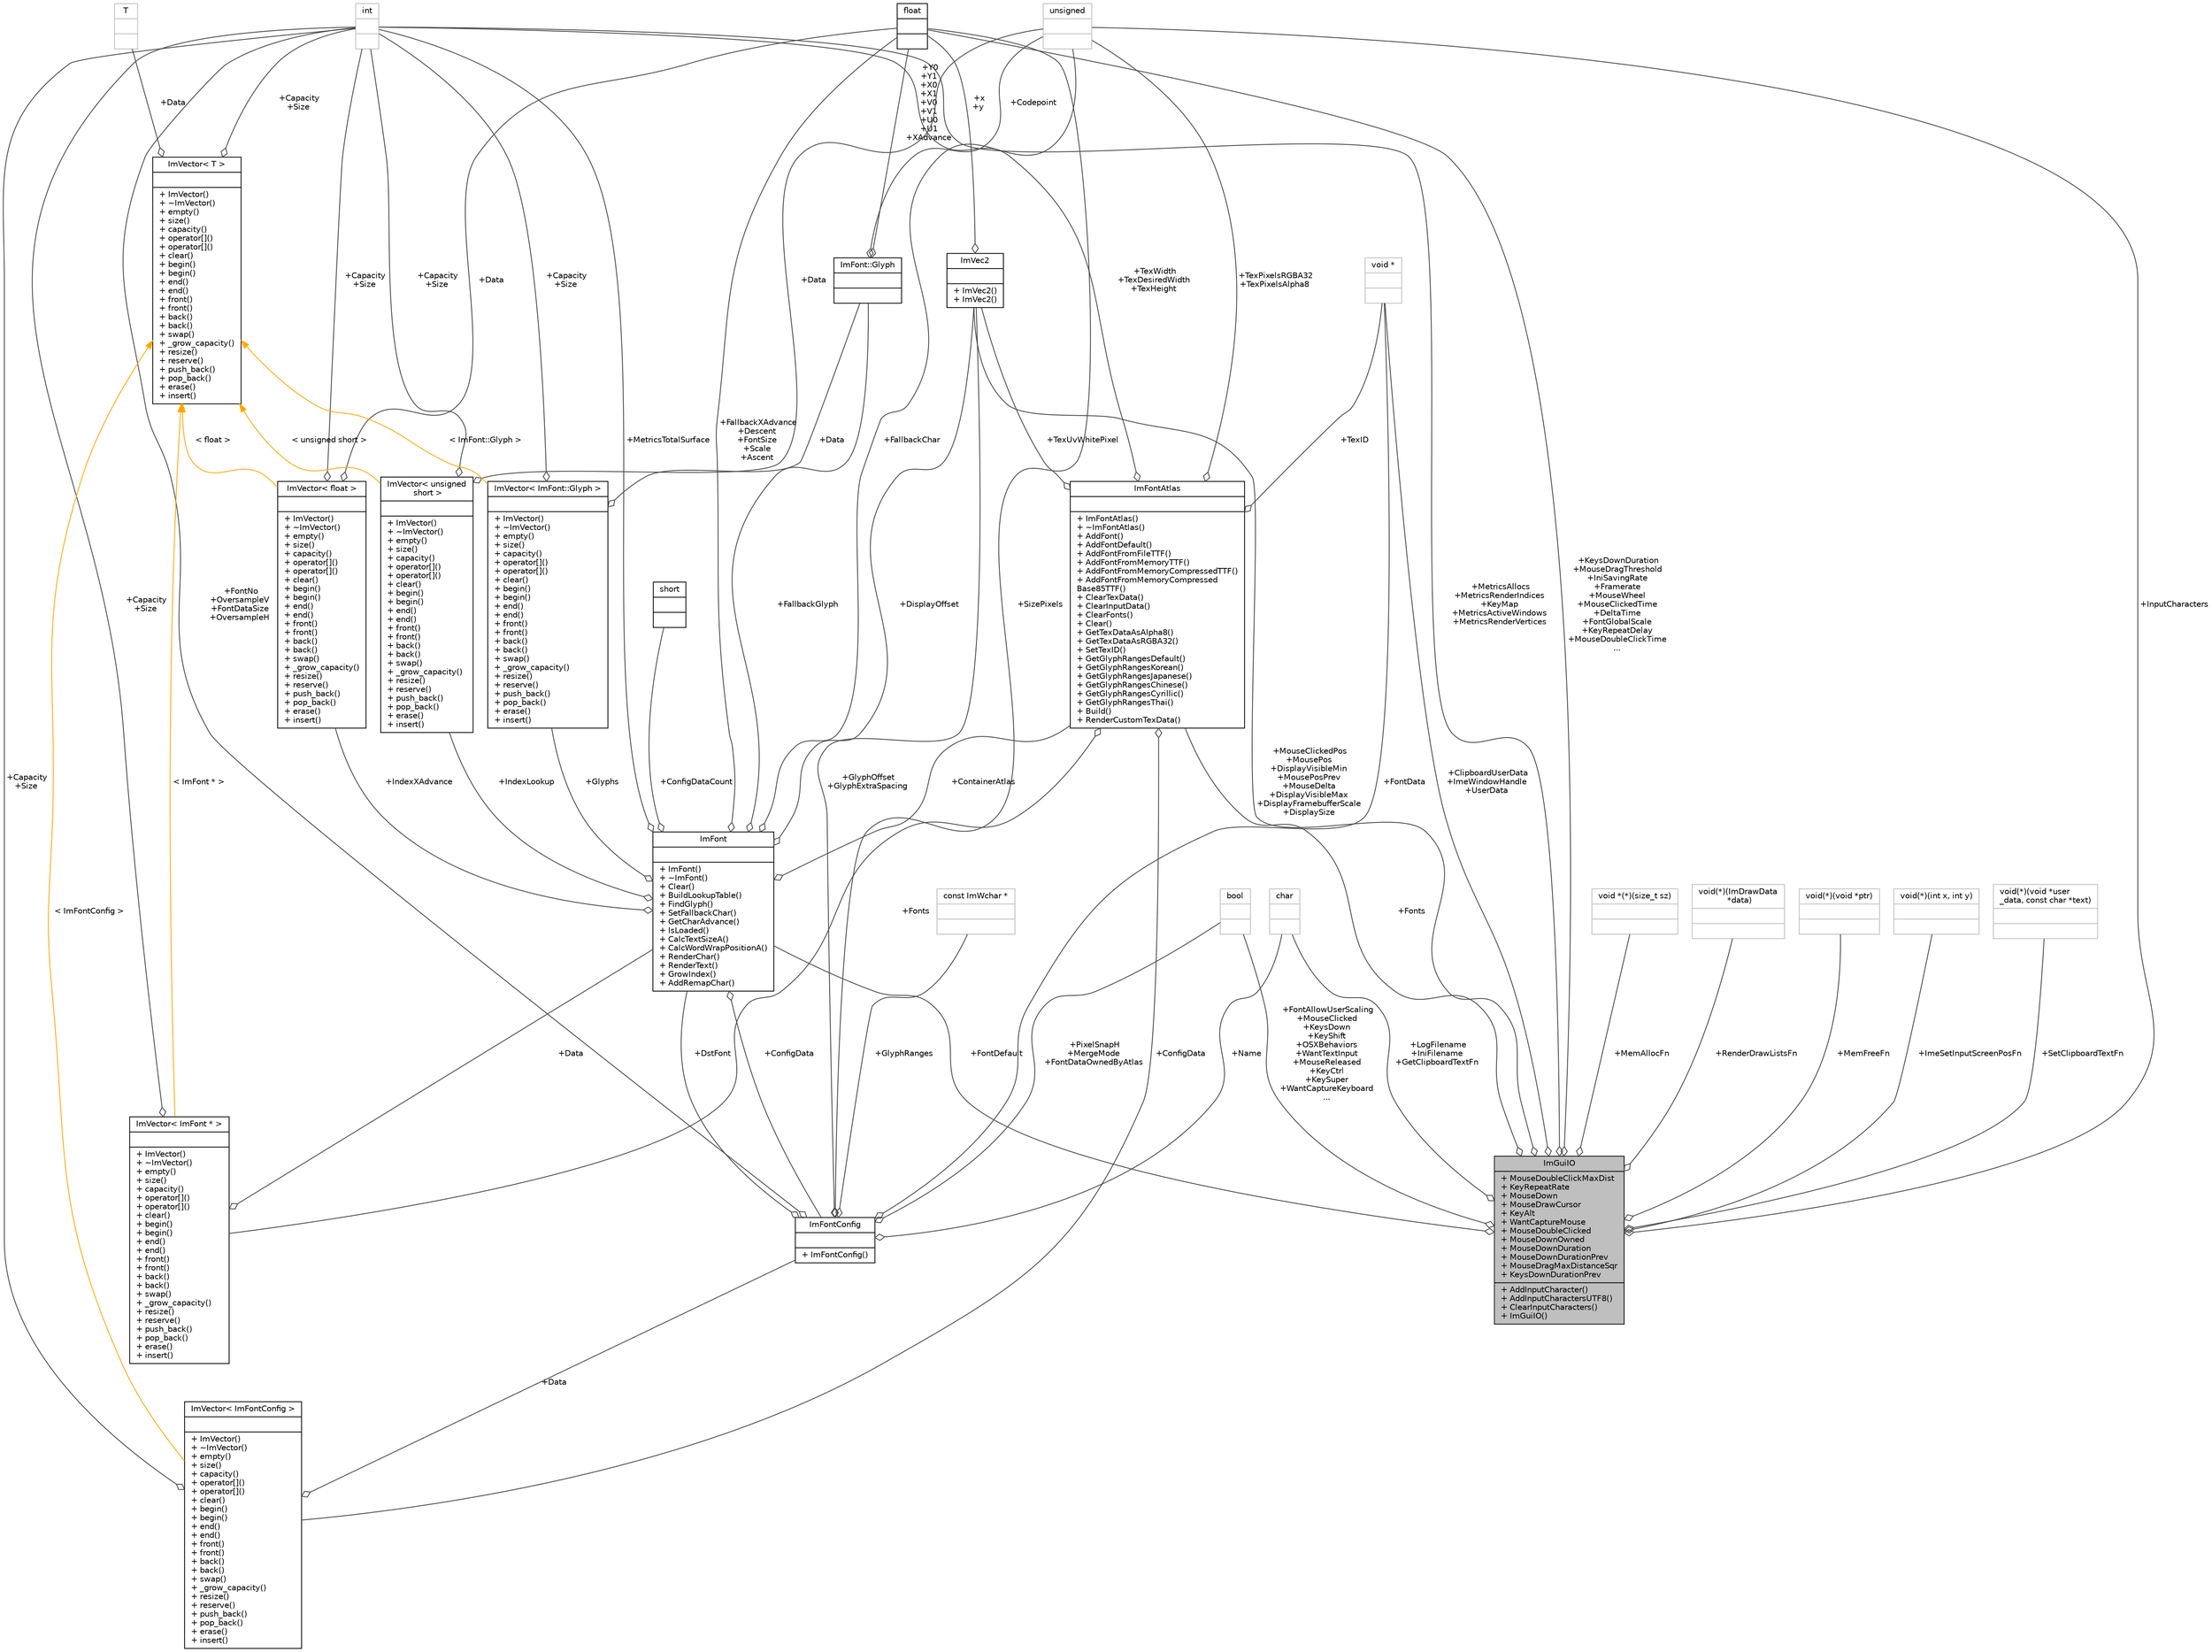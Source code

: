 digraph "ImGuiIO"
{
 // INTERACTIVE_SVG=YES
  bgcolor="transparent";
  edge [fontname="Helvetica",fontsize="10",labelfontname="Helvetica",labelfontsize="10"];
  node [fontname="Helvetica",fontsize="10",shape=record];
  Node1 [label="{ImGuiIO\n|+ MouseDoubleClickMaxDist\l+ KeyRepeatRate\l+ MouseDown\l+ MouseDrawCursor\l+ KeyAlt\l+ WantCaptureMouse\l+ MouseDoubleClicked\l+ MouseDownOwned\l+ MouseDownDuration\l+ MouseDownDurationPrev\l+ MouseDragMaxDistanceSqr\l+ KeysDownDurationPrev\l|+ AddInputCharacter()\l+ AddInputCharactersUTF8()\l+ ClearInputCharacters()\l+ ImGuiIO()\l}",height=0.2,width=0.4,color="black", fillcolor="grey75", style="filled" fontcolor="black"];
  Node2 -> Node1 [color="grey25",fontsize="10",style="solid",label=" +MouseClickedPos\n+MousePos\n+DisplayVisibleMin\n+MousePosPrev\n+MouseDelta\n+DisplayVisibleMax\n+DisplayFramebufferScale\n+DisplaySize" ,arrowhead="odiamond",fontname="Helvetica"];
  Node2 [label="{ImVec2\n||+ ImVec2()\l+ ImVec2()\l}",height=0.2,width=0.4,color="black",URL="$d3/dc2/structImVec2.html"];
  Node3 -> Node2 [color="grey25",fontsize="10",style="solid",label=" +x\n+y" ,arrowhead="odiamond",fontname="Helvetica"];
  Node3 [label="{float\n||}",height=0.2,width=0.4,color="black",URL="$d4/dc3/classfloat.html"];
  Node4 -> Node1 [color="grey25",fontsize="10",style="solid",label=" +LogFilename\n+IniFilename\n+GetClipboardTextFn" ,arrowhead="odiamond",fontname="Helvetica"];
  Node4 [label="{char\n||}",height=0.2,width=0.4,color="grey75"];
  Node3 -> Node1 [color="grey25",fontsize="10",style="solid",label=" +KeysDownDuration\n+MouseDragThreshold\n+IniSavingRate\n+Framerate\n+MouseWheel\n+MouseClickedTime\n+DeltaTime\n+FontGlobalScale\n+KeyRepeatDelay\n+MouseDoubleClickTime\n..." ,arrowhead="odiamond",fontname="Helvetica"];
  Node5 -> Node1 [color="grey25",fontsize="10",style="solid",label=" +Fonts" ,arrowhead="odiamond",fontname="Helvetica"];
  Node5 [label="{ImFontAtlas\n||+ ImFontAtlas()\l+ ~ImFontAtlas()\l+ AddFont()\l+ AddFontDefault()\l+ AddFontFromFileTTF()\l+ AddFontFromMemoryTTF()\l+ AddFontFromMemoryCompressedTTF()\l+ AddFontFromMemoryCompressed\lBase85TTF()\l+ ClearTexData()\l+ ClearInputData()\l+ ClearFonts()\l+ Clear()\l+ GetTexDataAsAlpha8()\l+ GetTexDataAsRGBA32()\l+ SetTexID()\l+ GetGlyphRangesDefault()\l+ GetGlyphRangesKorean()\l+ GetGlyphRangesJapanese()\l+ GetGlyphRangesChinese()\l+ GetGlyphRangesCyrillic()\l+ GetGlyphRangesThai()\l+ Build()\l+ RenderCustomTexData()\l}",height=0.2,width=0.4,color="black",URL="$dc/d21/structImFontAtlas.html"];
  Node6 -> Node5 [color="grey25",fontsize="10",style="solid",label=" +Fonts" ,arrowhead="odiamond",fontname="Helvetica"];
  Node6 [label="{ImVector\< ImFont * \>\n||+ ImVector()\l+ ~ImVector()\l+ empty()\l+ size()\l+ capacity()\l+ operator[]()\l+ operator[]()\l+ clear()\l+ begin()\l+ begin()\l+ end()\l+ end()\l+ front()\l+ front()\l+ back()\l+ back()\l+ swap()\l+ _grow_capacity()\l+ resize()\l+ reserve()\l+ push_back()\l+ pop_back()\l+ erase()\l+ insert()\l}",height=0.2,width=0.4,color="black",URL="$d3/d32/classImVector.html"];
  Node7 -> Node6 [color="grey25",fontsize="10",style="solid",label=" +Capacity\n+Size" ,arrowhead="odiamond",fontname="Helvetica"];
  Node7 [label="{int\n||}",height=0.2,width=0.4,color="grey75"];
  Node8 -> Node6 [color="grey25",fontsize="10",style="solid",label=" +Data" ,arrowhead="odiamond",fontname="Helvetica"];
  Node8 [label="{ImFont\n||+ ImFont()\l+ ~ImFont()\l+ Clear()\l+ BuildLookupTable()\l+ FindGlyph()\l+ SetFallbackChar()\l+ GetCharAdvance()\l+ IsLoaded()\l+ CalcTextSizeA()\l+ CalcWordWrapPositionA()\l+ RenderChar()\l+ RenderText()\l+ GrowIndex()\l+ AddRemapChar()\l}",height=0.2,width=0.4,color="black",URL="$dd/d61/structImFont.html"];
  Node9 -> Node8 [color="grey25",fontsize="10",style="solid",label=" +FallbackGlyph" ,arrowhead="odiamond",fontname="Helvetica"];
  Node9 [label="{ImFont::Glyph\n||}",height=0.2,width=0.4,color="black",URL="$d2/d82/structImFont_1_1Glyph.html"];
  Node3 -> Node9 [color="grey25",fontsize="10",style="solid",label=" +Y0\n+Y1\n+X0\n+X1\n+V0\n+V1\n+U0\n+U1\n+XAdvance" ,arrowhead="odiamond",fontname="Helvetica"];
  Node10 -> Node9 [color="grey25",fontsize="10",style="solid",label=" +Codepoint" ,arrowhead="odiamond",fontname="Helvetica"];
  Node10 [label="{unsigned\n||}",height=0.2,width=0.4,color="grey75"];
  Node2 -> Node8 [color="grey25",fontsize="10",style="solid",label=" +DisplayOffset" ,arrowhead="odiamond",fontname="Helvetica"];
  Node11 -> Node8 [color="grey25",fontsize="10",style="solid",label=" +Glyphs" ,arrowhead="odiamond",fontname="Helvetica"];
  Node11 [label="{ImVector\< ImFont::Glyph \>\n||+ ImVector()\l+ ~ImVector()\l+ empty()\l+ size()\l+ capacity()\l+ operator[]()\l+ operator[]()\l+ clear()\l+ begin()\l+ begin()\l+ end()\l+ end()\l+ front()\l+ front()\l+ back()\l+ back()\l+ swap()\l+ _grow_capacity()\l+ resize()\l+ reserve()\l+ push_back()\l+ pop_back()\l+ erase()\l+ insert()\l}",height=0.2,width=0.4,color="black",URL="$d3/d32/classImVector.html"];
  Node9 -> Node11 [color="grey25",fontsize="10",style="solid",label=" +Data" ,arrowhead="odiamond",fontname="Helvetica"];
  Node7 -> Node11 [color="grey25",fontsize="10",style="solid",label=" +Capacity\n+Size" ,arrowhead="odiamond",fontname="Helvetica"];
  Node12 -> Node11 [dir="back",color="orange",fontsize="10",style="solid",label=" \< ImFont::Glyph \>" ,fontname="Helvetica"];
  Node12 [label="{ImVector\< T \>\n||+ ImVector()\l+ ~ImVector()\l+ empty()\l+ size()\l+ capacity()\l+ operator[]()\l+ operator[]()\l+ clear()\l+ begin()\l+ begin()\l+ end()\l+ end()\l+ front()\l+ front()\l+ back()\l+ back()\l+ swap()\l+ _grow_capacity()\l+ resize()\l+ reserve()\l+ push_back()\l+ pop_back()\l+ erase()\l+ insert()\l}",height=0.2,width=0.4,color="black",URL="$d3/d32/classImVector.html"];
  Node7 -> Node12 [color="grey25",fontsize="10",style="solid",label=" +Capacity\n+Size" ,arrowhead="odiamond",fontname="Helvetica"];
  Node13 -> Node12 [color="grey25",fontsize="10",style="solid",label=" +Data" ,arrowhead="odiamond",fontname="Helvetica"];
  Node13 [label="{T\n||}",height=0.2,width=0.4,color="grey75"];
  Node14 -> Node8 [color="grey25",fontsize="10",style="solid",label=" +IndexLookup" ,arrowhead="odiamond",fontname="Helvetica"];
  Node14 [label="{ImVector\< unsigned\l short \>\n||+ ImVector()\l+ ~ImVector()\l+ empty()\l+ size()\l+ capacity()\l+ operator[]()\l+ operator[]()\l+ clear()\l+ begin()\l+ begin()\l+ end()\l+ end()\l+ front()\l+ front()\l+ back()\l+ back()\l+ swap()\l+ _grow_capacity()\l+ resize()\l+ reserve()\l+ push_back()\l+ pop_back()\l+ erase()\l+ insert()\l}",height=0.2,width=0.4,color="black",URL="$d3/d32/classImVector.html"];
  Node7 -> Node14 [color="grey25",fontsize="10",style="solid",label=" +Capacity\n+Size" ,arrowhead="odiamond",fontname="Helvetica"];
  Node10 -> Node14 [color="grey25",fontsize="10",style="solid",label=" +Data" ,arrowhead="odiamond",fontname="Helvetica"];
  Node12 -> Node14 [dir="back",color="orange",fontsize="10",style="solid",label=" \< unsigned short \>" ,fontname="Helvetica"];
  Node15 -> Node8 [color="grey25",fontsize="10",style="solid",label=" +ConfigDataCount" ,arrowhead="odiamond",fontname="Helvetica"];
  Node15 [label="{short\n||}",height=0.2,width=0.4,color="black",URL="$dc/d10/classshort.html"];
  Node3 -> Node8 [color="grey25",fontsize="10",style="solid",label=" +FallbackXAdvance\n+Descent\n+FontSize\n+Scale\n+Ascent" ,arrowhead="odiamond",fontname="Helvetica"];
  Node16 -> Node8 [color="grey25",fontsize="10",style="solid",label=" +ConfigData" ,arrowhead="odiamond",fontname="Helvetica"];
  Node16 [label="{ImFontConfig\n||+ ImFontConfig()\l}",height=0.2,width=0.4,color="black",URL="$df/d67/structImFontConfig.html"];
  Node2 -> Node16 [color="grey25",fontsize="10",style="solid",label=" +GlyphOffset\n+GlyphExtraSpacing" ,arrowhead="odiamond",fontname="Helvetica"];
  Node4 -> Node16 [color="grey25",fontsize="10",style="solid",label=" +Name" ,arrowhead="odiamond",fontname="Helvetica"];
  Node3 -> Node16 [color="grey25",fontsize="10",style="solid",label=" +SizePixels" ,arrowhead="odiamond",fontname="Helvetica"];
  Node17 -> Node16 [color="grey25",fontsize="10",style="solid",label=" +GlyphRanges" ,arrowhead="odiamond",fontname="Helvetica"];
  Node17 [label="{const ImWchar *\n||}",height=0.2,width=0.4,color="grey75"];
  Node7 -> Node16 [color="grey25",fontsize="10",style="solid",label=" +FontNo\n+OversampleV\n+FontDataSize\n+OversampleH" ,arrowhead="odiamond",fontname="Helvetica"];
  Node18 -> Node16 [color="grey25",fontsize="10",style="solid",label=" +PixelSnapH\n+MergeMode\n+FontDataOwnedByAtlas" ,arrowhead="odiamond",fontname="Helvetica"];
  Node18 [label="{bool\n||}",height=0.2,width=0.4,color="grey75"];
  Node8 -> Node16 [color="grey25",fontsize="10",style="solid",label=" +DstFont" ,arrowhead="odiamond",fontname="Helvetica"];
  Node19 -> Node16 [color="grey25",fontsize="10",style="solid",label=" +FontData" ,arrowhead="odiamond",fontname="Helvetica"];
  Node19 [label="{void *\n||}",height=0.2,width=0.4,color="grey75"];
  Node7 -> Node8 [color="grey25",fontsize="10",style="solid",label=" +MetricsTotalSurface" ,arrowhead="odiamond",fontname="Helvetica"];
  Node5 -> Node8 [color="grey25",fontsize="10",style="solid",label=" +ContainerAtlas" ,arrowhead="odiamond",fontname="Helvetica"];
  Node10 -> Node8 [color="grey25",fontsize="10",style="solid",label=" +FallbackChar" ,arrowhead="odiamond",fontname="Helvetica"];
  Node20 -> Node8 [color="grey25",fontsize="10",style="solid",label=" +IndexXAdvance" ,arrowhead="odiamond",fontname="Helvetica"];
  Node20 [label="{ImVector\< float \>\n||+ ImVector()\l+ ~ImVector()\l+ empty()\l+ size()\l+ capacity()\l+ operator[]()\l+ operator[]()\l+ clear()\l+ begin()\l+ begin()\l+ end()\l+ end()\l+ front()\l+ front()\l+ back()\l+ back()\l+ swap()\l+ _grow_capacity()\l+ resize()\l+ reserve()\l+ push_back()\l+ pop_back()\l+ erase()\l+ insert()\l}",height=0.2,width=0.4,color="black",URL="$d3/d32/classImVector.html"];
  Node3 -> Node20 [color="grey25",fontsize="10",style="solid",label=" +Data" ,arrowhead="odiamond",fontname="Helvetica"];
  Node7 -> Node20 [color="grey25",fontsize="10",style="solid",label=" +Capacity\n+Size" ,arrowhead="odiamond",fontname="Helvetica"];
  Node12 -> Node20 [dir="back",color="orange",fontsize="10",style="solid",label=" \< float \>" ,fontname="Helvetica"];
  Node12 -> Node6 [dir="back",color="orange",fontsize="10",style="solid",label=" \< ImFont * \>" ,fontname="Helvetica"];
  Node2 -> Node5 [color="grey25",fontsize="10",style="solid",label=" +TexUvWhitePixel" ,arrowhead="odiamond",fontname="Helvetica"];
  Node7 -> Node5 [color="grey25",fontsize="10",style="solid",label=" +TexWidth\n+TexDesiredWidth\n+TexHeight" ,arrowhead="odiamond",fontname="Helvetica"];
  Node21 -> Node5 [color="grey25",fontsize="10",style="solid",label=" +ConfigData" ,arrowhead="odiamond",fontname="Helvetica"];
  Node21 [label="{ImVector\< ImFontConfig \>\n||+ ImVector()\l+ ~ImVector()\l+ empty()\l+ size()\l+ capacity()\l+ operator[]()\l+ operator[]()\l+ clear()\l+ begin()\l+ begin()\l+ end()\l+ end()\l+ front()\l+ front()\l+ back()\l+ back()\l+ swap()\l+ _grow_capacity()\l+ resize()\l+ reserve()\l+ push_back()\l+ pop_back()\l+ erase()\l+ insert()\l}",height=0.2,width=0.4,color="black",URL="$d3/d32/classImVector.html"];
  Node16 -> Node21 [color="grey25",fontsize="10",style="solid",label=" +Data" ,arrowhead="odiamond",fontname="Helvetica"];
  Node7 -> Node21 [color="grey25",fontsize="10",style="solid",label=" +Capacity\n+Size" ,arrowhead="odiamond",fontname="Helvetica"];
  Node12 -> Node21 [dir="back",color="orange",fontsize="10",style="solid",label=" \< ImFontConfig \>" ,fontname="Helvetica"];
  Node10 -> Node5 [color="grey25",fontsize="10",style="solid",label=" +TexPixelsRGBA32\n+TexPixelsAlpha8" ,arrowhead="odiamond",fontname="Helvetica"];
  Node19 -> Node5 [color="grey25",fontsize="10",style="solid",label=" +TexID" ,arrowhead="odiamond",fontname="Helvetica"];
  Node7 -> Node1 [color="grey25",fontsize="10",style="solid",label=" +MetricsAllocs\n+MetricsRenderIndices\n+KeyMap\n+MetricsActiveWindows\n+MetricsRenderVertices" ,arrowhead="odiamond",fontname="Helvetica"];
  Node22 -> Node1 [color="grey25",fontsize="10",style="solid",label=" +MemAllocFn" ,arrowhead="odiamond",fontname="Helvetica"];
  Node22 [label="{void *(*)(size_t sz)\n||}",height=0.2,width=0.4,color="grey75"];
  Node18 -> Node1 [color="grey25",fontsize="10",style="solid",label=" +FontAllowUserScaling\n+MouseClicked\n+KeysDown\n+KeyShift\n+OSXBehaviors\n+WantTextInput\n+MouseReleased\n+KeyCtrl\n+KeySuper\n+WantCaptureKeyboard\n..." ,arrowhead="odiamond",fontname="Helvetica"];
  Node23 -> Node1 [color="grey25",fontsize="10",style="solid",label=" +RenderDrawListsFn" ,arrowhead="odiamond",fontname="Helvetica"];
  Node23 [label="{void(*)(ImDrawData\l *data)\n||}",height=0.2,width=0.4,color="grey75"];
  Node10 -> Node1 [color="grey25",fontsize="10",style="solid",label=" +InputCharacters" ,arrowhead="odiamond",fontname="Helvetica"];
  Node24 -> Node1 [color="grey25",fontsize="10",style="solid",label=" +MemFreeFn" ,arrowhead="odiamond",fontname="Helvetica"];
  Node24 [label="{void(*)(void *ptr)\n||}",height=0.2,width=0.4,color="grey75"];
  Node8 -> Node1 [color="grey25",fontsize="10",style="solid",label=" +FontDefault" ,arrowhead="odiamond",fontname="Helvetica"];
  Node19 -> Node1 [color="grey25",fontsize="10",style="solid",label=" +ClipboardUserData\n+ImeWindowHandle\n+UserData" ,arrowhead="odiamond",fontname="Helvetica"];
  Node25 -> Node1 [color="grey25",fontsize="10",style="solid",label=" +ImeSetInputScreenPosFn" ,arrowhead="odiamond",fontname="Helvetica"];
  Node25 [label="{void(*)(int x, int y)\n||}",height=0.2,width=0.4,color="grey75"];
  Node26 -> Node1 [color="grey25",fontsize="10",style="solid",label=" +SetClipboardTextFn" ,arrowhead="odiamond",fontname="Helvetica"];
  Node26 [label="{void(*)(void *user\l_data, const char *text)\n||}",height=0.2,width=0.4,color="grey75"];
}
